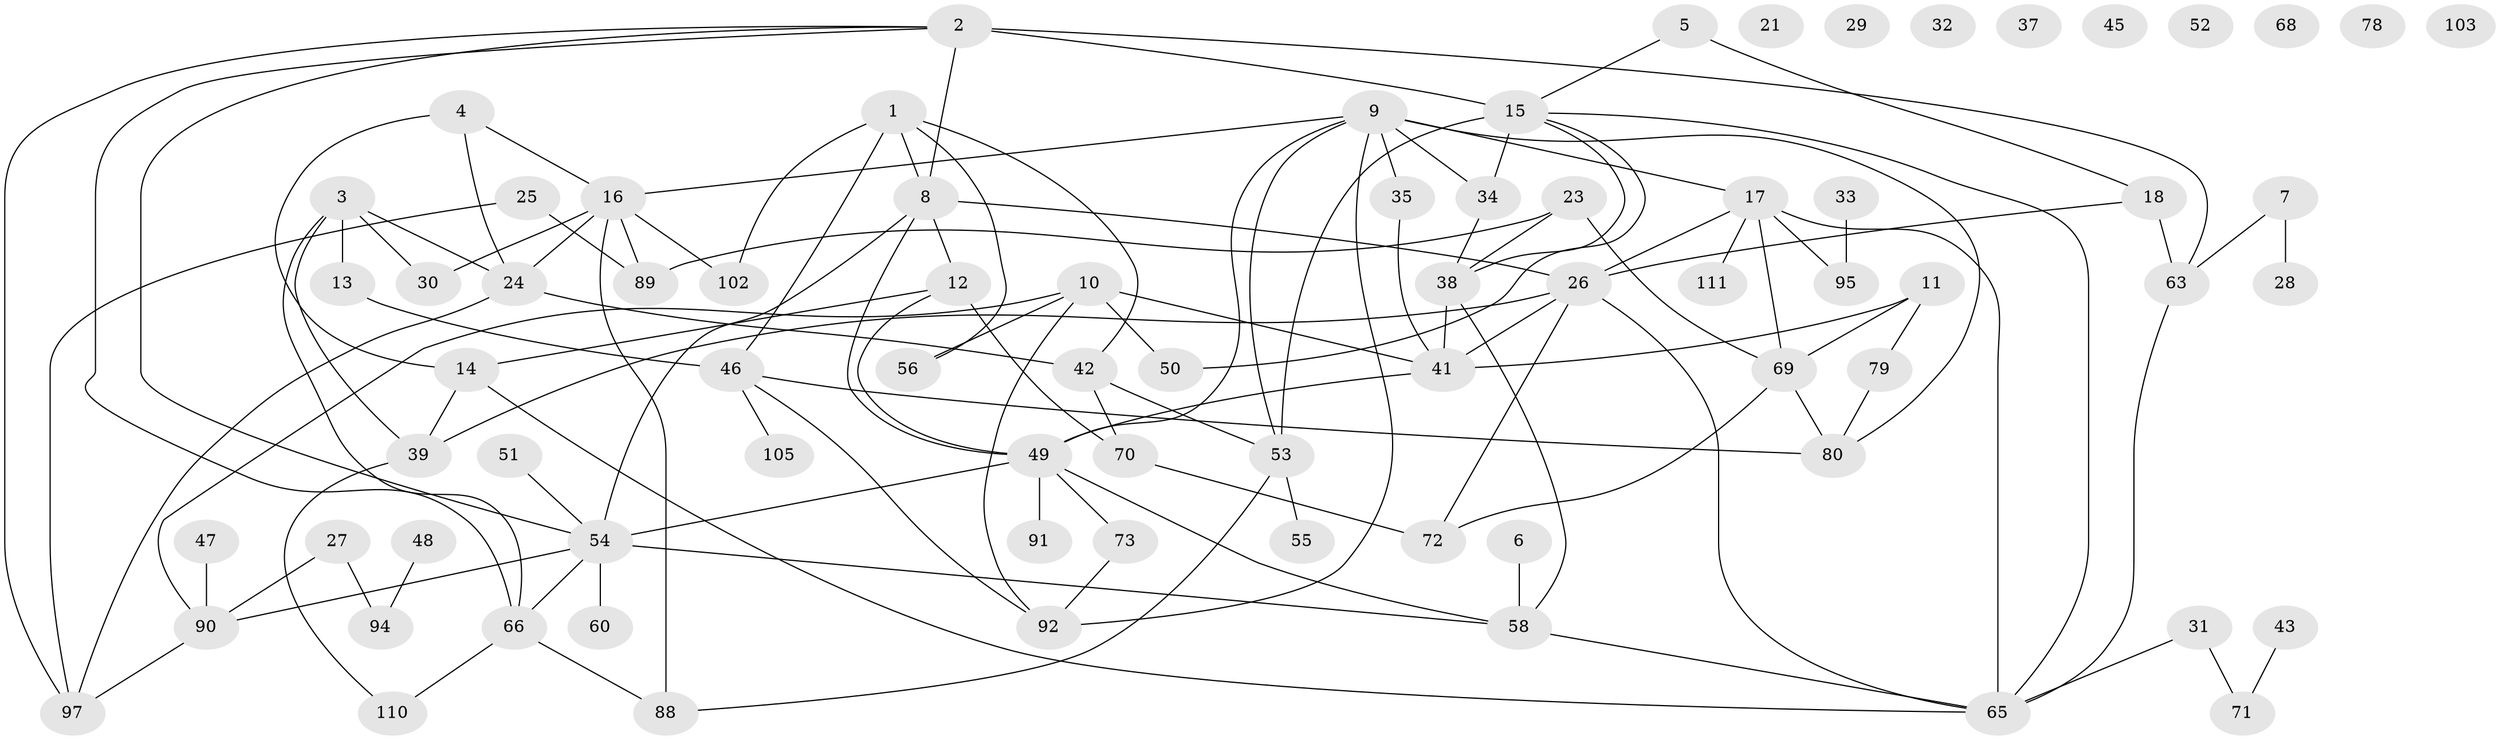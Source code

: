 // Generated by graph-tools (version 1.1) at 2025/23/03/03/25 07:23:28]
// undirected, 77 vertices, 118 edges
graph export_dot {
graph [start="1"]
  node [color=gray90,style=filled];
  1 [super="+19"];
  2 [super="+59"];
  3;
  4 [super="+36"];
  5;
  6;
  7 [super="+40"];
  8 [super="+98"];
  9 [super="+64"];
  10 [super="+57"];
  11;
  12;
  13;
  14 [super="+20"];
  15 [super="+93"];
  16 [super="+22"];
  17 [super="+44"];
  18 [super="+76"];
  21;
  23 [super="+67"];
  24 [super="+109"];
  25 [super="+107"];
  26 [super="+84"];
  27;
  28;
  29;
  30;
  31;
  32;
  33 [super="+81"];
  34;
  35 [super="+61"];
  37;
  38 [super="+85"];
  39 [super="+86"];
  41 [super="+74"];
  42 [super="+62"];
  43;
  45;
  46 [super="+104"];
  47;
  48 [super="+75"];
  49 [super="+96"];
  50;
  51;
  52;
  53 [super="+87"];
  54 [super="+77"];
  55;
  56;
  58 [super="+83"];
  60;
  63;
  65 [super="+113"];
  66 [super="+106"];
  68;
  69 [super="+114"];
  70 [super="+82"];
  71;
  72;
  73;
  78;
  79 [super="+100"];
  80 [super="+108"];
  88;
  89 [super="+101"];
  90 [super="+99"];
  91;
  92;
  94;
  95;
  97 [super="+112"];
  102;
  103;
  105;
  110;
  111;
  1 -- 56;
  1 -- 102;
  1 -- 8;
  1 -- 46;
  1 -- 42;
  2 -- 15 [weight=2];
  2 -- 66;
  2 -- 54;
  2 -- 8;
  2 -- 63;
  2 -- 97;
  3 -- 13;
  3 -- 30;
  3 -- 39;
  3 -- 66;
  3 -- 24;
  4 -- 14;
  4 -- 24;
  4 -- 16;
  5 -- 15;
  5 -- 18;
  6 -- 58;
  7 -- 28;
  7 -- 63;
  8 -- 49;
  8 -- 26;
  8 -- 12;
  8 -- 54;
  9 -- 16;
  9 -- 53;
  9 -- 92;
  9 -- 17;
  9 -- 80;
  9 -- 49;
  9 -- 34;
  9 -- 35;
  10 -- 50;
  10 -- 92;
  10 -- 56;
  10 -- 41;
  10 -- 90;
  11 -- 69;
  11 -- 79;
  11 -- 41;
  12 -- 14;
  12 -- 70;
  12 -- 49;
  13 -- 46;
  14 -- 65;
  14 -- 39;
  15 -- 34;
  15 -- 50;
  15 -- 38;
  15 -- 65;
  15 -- 53;
  16 -- 30;
  16 -- 88;
  16 -- 102;
  16 -- 24;
  16 -- 89;
  17 -- 26;
  17 -- 95;
  17 -- 111;
  17 -- 65;
  17 -- 69;
  18 -- 26;
  18 -- 63;
  23 -- 69;
  23 -- 38;
  23 -- 89;
  24 -- 97;
  24 -- 42;
  25 -- 89;
  25 -- 97;
  26 -- 41;
  26 -- 65;
  26 -- 72;
  26 -- 39;
  27 -- 94;
  27 -- 90;
  31 -- 71;
  31 -- 65;
  33 -- 95;
  34 -- 38;
  35 -- 41;
  38 -- 58;
  38 -- 41;
  39 -- 110;
  41 -- 49;
  42 -- 53;
  42 -- 70;
  43 -- 71;
  46 -- 80;
  46 -- 92;
  46 -- 105;
  47 -- 90;
  48 -- 94;
  49 -- 54;
  49 -- 91;
  49 -- 73;
  49 -- 58;
  51 -- 54;
  53 -- 88;
  53 -- 55;
  54 -- 60;
  54 -- 66;
  54 -- 90;
  54 -- 58;
  58 -- 65;
  63 -- 65;
  66 -- 88;
  66 -- 110;
  69 -- 72;
  69 -- 80;
  70 -- 72;
  73 -- 92;
  79 -- 80;
  90 -- 97;
}
